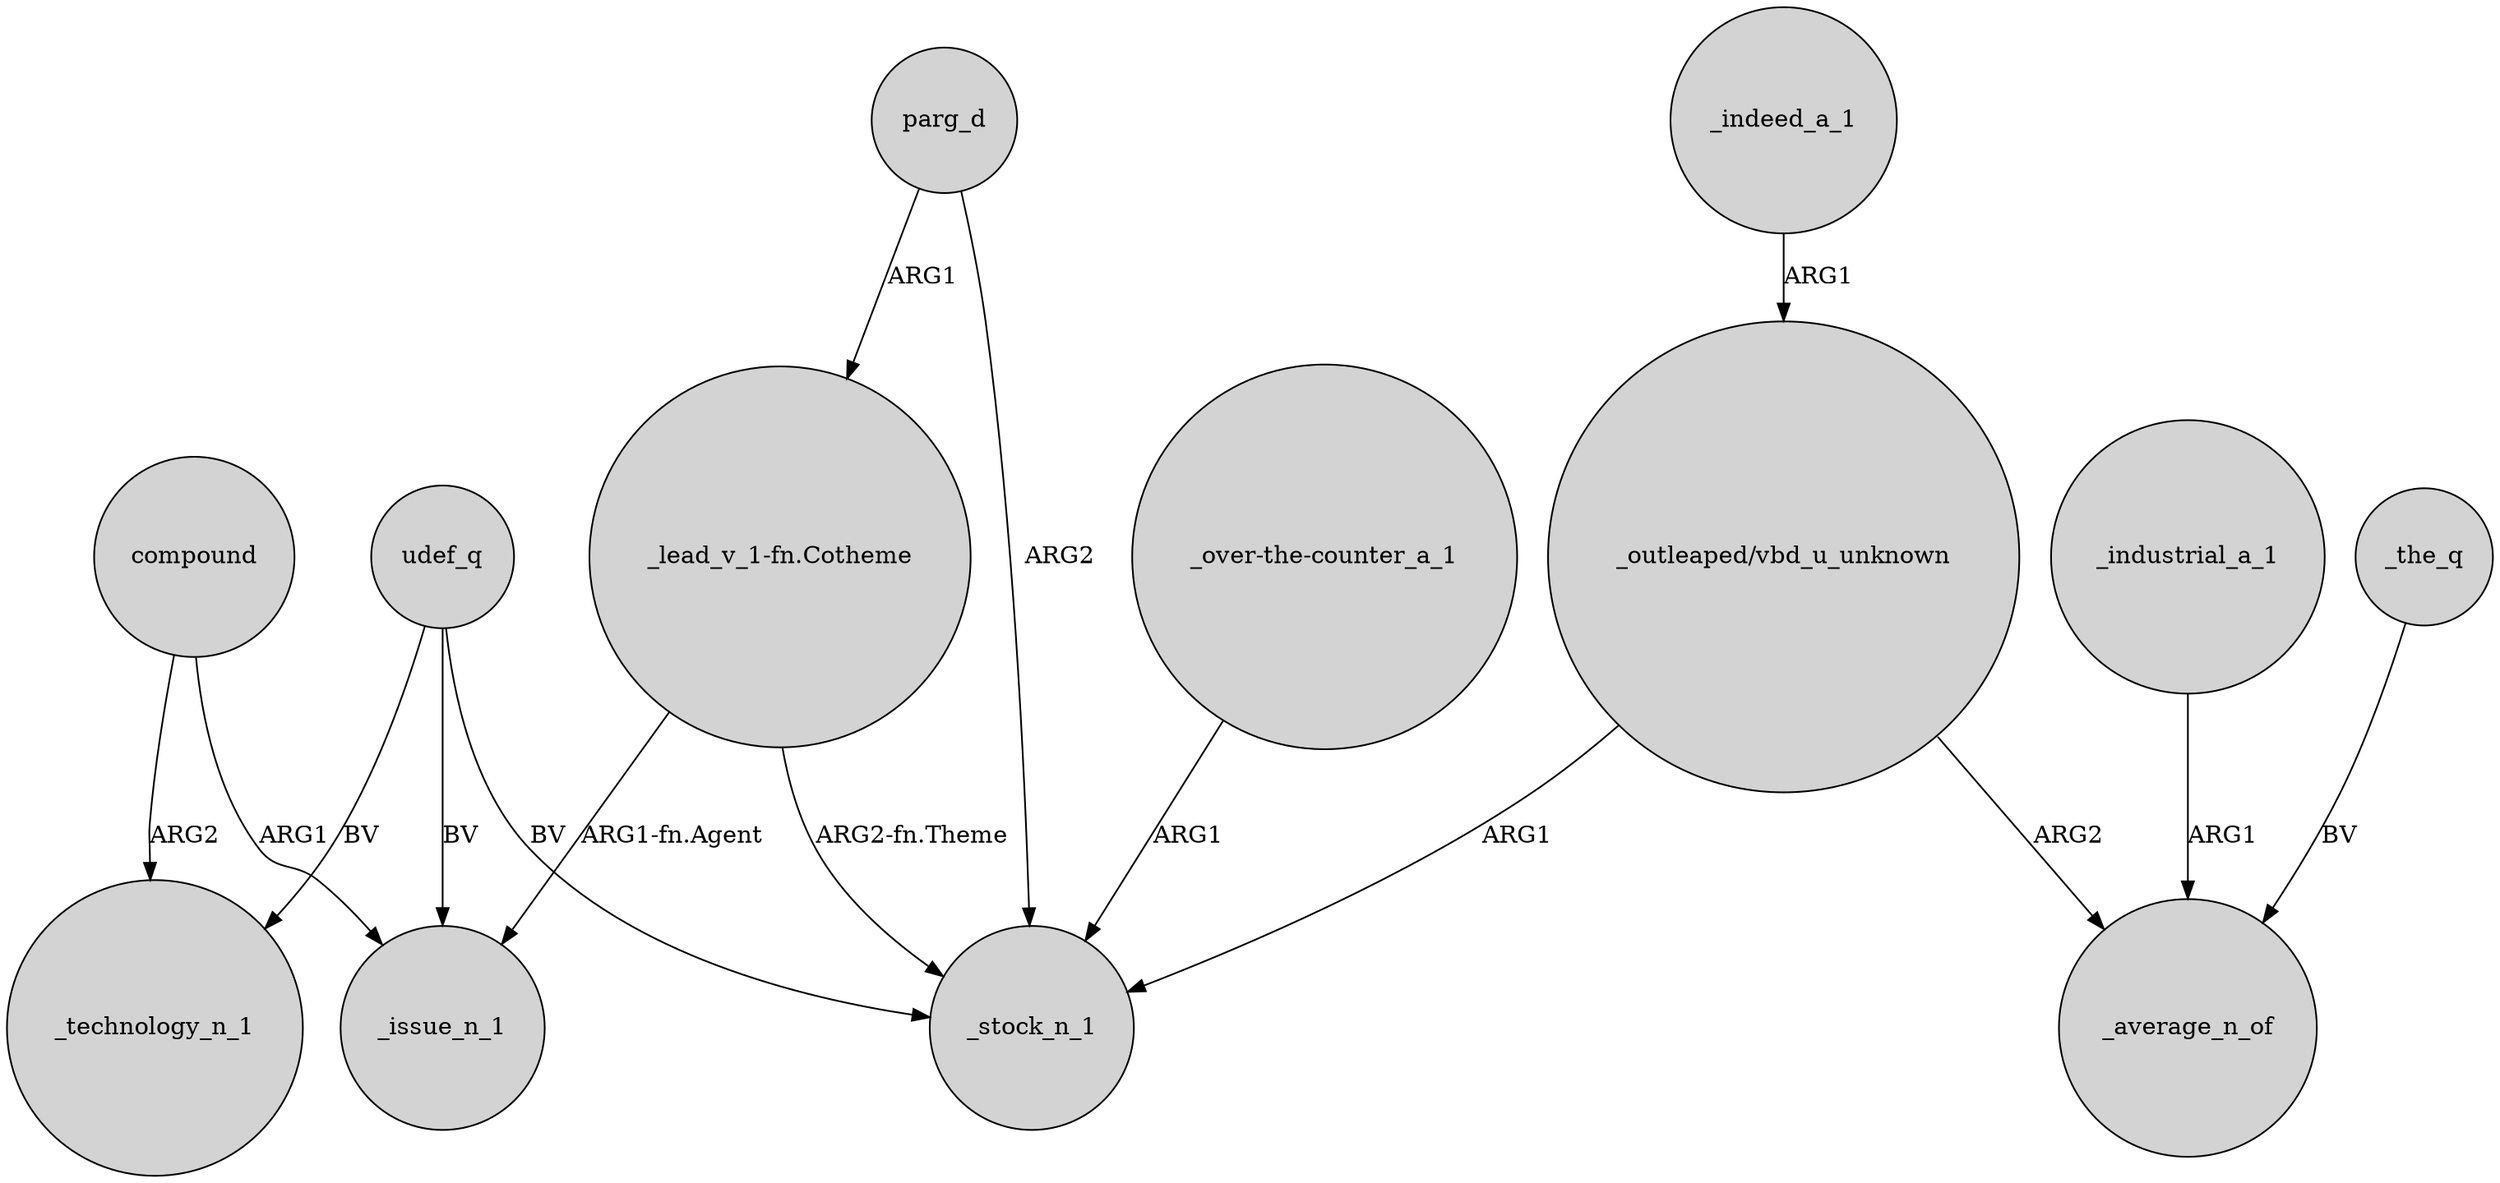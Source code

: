 digraph {
	node [shape=circle style=filled]
	"_outleaped/vbd_u_unknown" -> _stock_n_1 [label=ARG1]
	udef_q -> _stock_n_1 [label=BV]
	"_lead_v_1-fn.Cotheme" -> _stock_n_1 [label="ARG2-fn.Theme"]
	_indeed_a_1 -> "_outleaped/vbd_u_unknown" [label=ARG1]
	"_lead_v_1-fn.Cotheme" -> _issue_n_1 [label="ARG1-fn.Agent"]
	parg_d -> "_lead_v_1-fn.Cotheme" [label=ARG1]
	_the_q -> _average_n_of [label=BV]
	_industrial_a_1 -> _average_n_of [label=ARG1]
	compound -> _technology_n_1 [label=ARG2]
	"_outleaped/vbd_u_unknown" -> _average_n_of [label=ARG2]
	udef_q -> _issue_n_1 [label=BV]
	compound -> _issue_n_1 [label=ARG1]
	"_over-the-counter_a_1" -> _stock_n_1 [label=ARG1]
	udef_q -> _technology_n_1 [label=BV]
	parg_d -> _stock_n_1 [label=ARG2]
}
